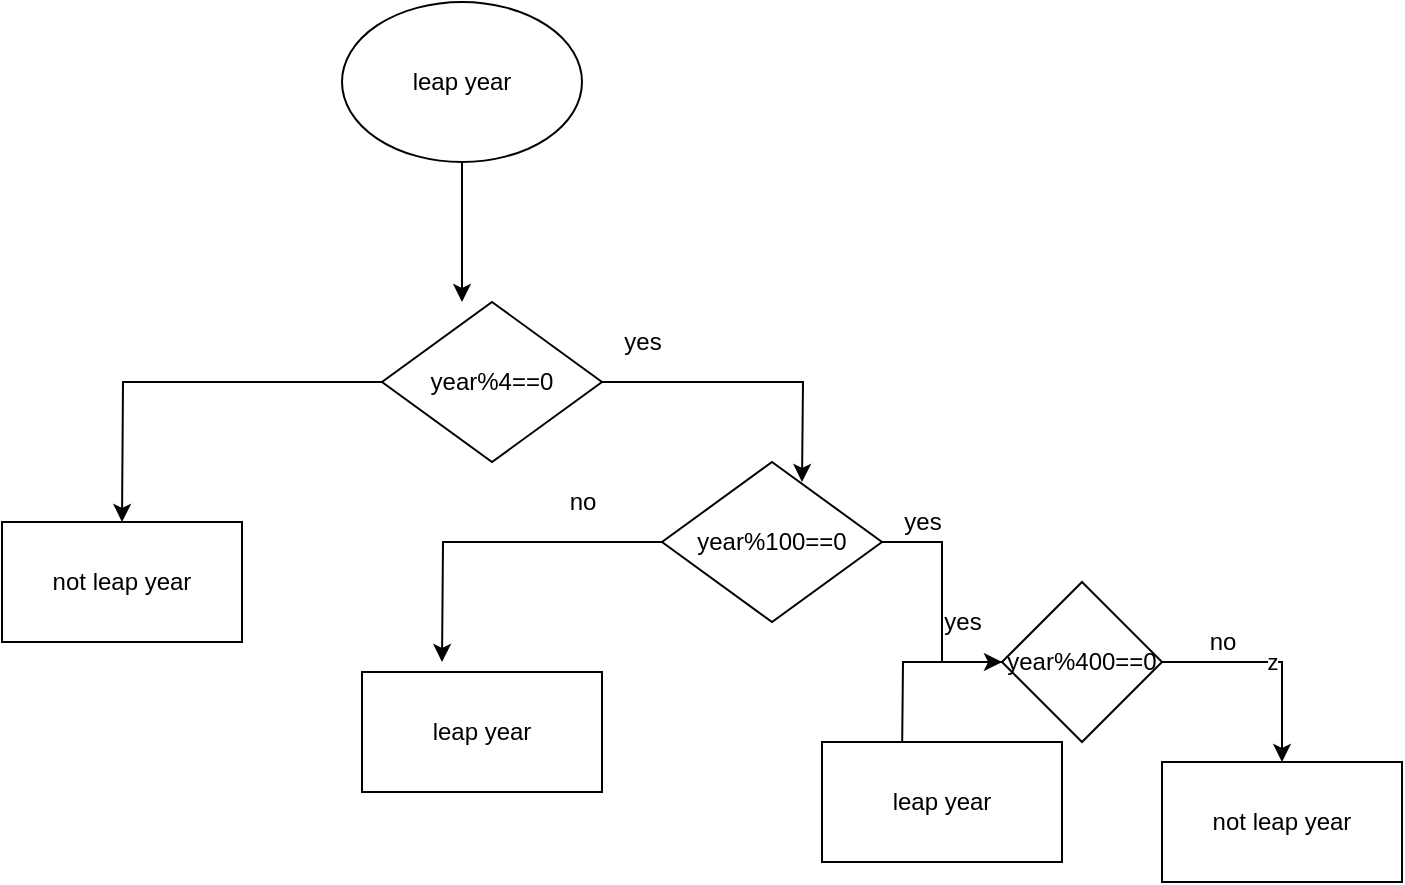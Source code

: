 <mxfile version="14.2.6" type="github"><diagram id="E1YOhbffzYqbi3AAwnXc" name="Page-1"><mxGraphModel dx="782" dy="437" grid="1" gridSize="10" guides="1" tooltips="1" connect="1" arrows="1" fold="1" page="1" pageScale="1" pageWidth="827" pageHeight="1169" math="0" shadow="0"><root><mxCell id="0"/><mxCell id="1" parent="0"/><mxCell id="zZcKJu7MMCyEYS8fbQl1-2" style="edgeStyle=orthogonalEdgeStyle;rounded=0;orthogonalLoop=1;jettySize=auto;html=1;exitX=0.5;exitY=1;exitDx=0;exitDy=0;" parent="1" source="zZcKJu7MMCyEYS8fbQl1-1" edge="1"><mxGeometry relative="1" as="geometry"><mxPoint x="400" y="340" as="targetPoint"/></mxGeometry></mxCell><mxCell id="zZcKJu7MMCyEYS8fbQl1-1" value="leap year" style="ellipse;whiteSpace=wrap;html=1;" parent="1" vertex="1"><mxGeometry x="340" y="190" width="120" height="80" as="geometry"/></mxCell><mxCell id="zZcKJu7MMCyEYS8fbQl1-4" style="edgeStyle=orthogonalEdgeStyle;rounded=0;orthogonalLoop=1;jettySize=auto;html=1;" parent="1" source="zZcKJu7MMCyEYS8fbQl1-3" edge="1"><mxGeometry relative="1" as="geometry"><mxPoint x="570" y="430" as="targetPoint"/></mxGeometry></mxCell><mxCell id="zZcKJu7MMCyEYS8fbQl1-22" style="edgeStyle=orthogonalEdgeStyle;rounded=0;orthogonalLoop=1;jettySize=auto;html=1;exitX=0;exitY=0.5;exitDx=0;exitDy=0;" parent="1" source="zZcKJu7MMCyEYS8fbQl1-3" edge="1"><mxGeometry relative="1" as="geometry"><mxPoint x="230" y="450" as="targetPoint"/></mxGeometry></mxCell><mxCell id="zZcKJu7MMCyEYS8fbQl1-3" value="year%4==0" style="rhombus;whiteSpace=wrap;html=1;" parent="1" vertex="1"><mxGeometry x="360" y="340" width="110" height="80" as="geometry"/></mxCell><mxCell id="zZcKJu7MMCyEYS8fbQl1-5" value="yes" style="text;html=1;align=center;verticalAlign=middle;resizable=0;points=[];autosize=1;" parent="1" vertex="1"><mxGeometry x="475" y="350" width="30" height="20" as="geometry"/></mxCell><mxCell id="zZcKJu7MMCyEYS8fbQl1-10" style="edgeStyle=orthogonalEdgeStyle;rounded=0;orthogonalLoop=1;jettySize=auto;html=1;exitX=1;exitY=0.5;exitDx=0;exitDy=0;" parent="1" source="zZcKJu7MMCyEYS8fbQl1-8" target="zZcKJu7MMCyEYS8fbQl1-12" edge="1"><mxGeometry relative="1" as="geometry"><mxPoint x="710" y="520" as="targetPoint"/></mxGeometry></mxCell><mxCell id="zZcKJu7MMCyEYS8fbQl1-25" style="edgeStyle=orthogonalEdgeStyle;rounded=0;orthogonalLoop=1;jettySize=auto;html=1;exitX=0;exitY=0.5;exitDx=0;exitDy=0;" parent="1" source="zZcKJu7MMCyEYS8fbQl1-8" edge="1"><mxGeometry relative="1" as="geometry"><mxPoint x="390" y="520" as="targetPoint"/></mxGeometry></mxCell><mxCell id="zZcKJu7MMCyEYS8fbQl1-8" value="year%100==0" style="rhombus;whiteSpace=wrap;html=1;" parent="1" vertex="1"><mxGeometry x="500" y="420" width="110" height="80" as="geometry"/></mxCell><mxCell id="zZcKJu7MMCyEYS8fbQl1-11" value="yes&lt;br&gt;" style="text;html=1;align=center;verticalAlign=middle;resizable=0;points=[];autosize=1;" parent="1" vertex="1"><mxGeometry x="615" y="440" width="30" height="20" as="geometry"/></mxCell><mxCell id="zZcKJu7MMCyEYS8fbQl1-15" style="edgeStyle=orthogonalEdgeStyle;rounded=0;orthogonalLoop=1;jettySize=auto;html=1;exitX=0;exitY=0.5;exitDx=0;exitDy=0;" parent="1" source="zZcKJu7MMCyEYS8fbQl1-12" edge="1"><mxGeometry relative="1" as="geometry"><mxPoint x="620" y="570" as="targetPoint"/></mxGeometry></mxCell><mxCell id="zZcKJu7MMCyEYS8fbQl1-18" value="z" style="edgeStyle=orthogonalEdgeStyle;rounded=0;orthogonalLoop=1;jettySize=auto;html=1;exitX=1;exitY=0.5;exitDx=0;exitDy=0;" parent="1" source="zZcKJu7MMCyEYS8fbQl1-12" target="zZcKJu7MMCyEYS8fbQl1-20" edge="1"><mxGeometry relative="1" as="geometry"><mxPoint x="800" y="570" as="targetPoint"/></mxGeometry></mxCell><mxCell id="zZcKJu7MMCyEYS8fbQl1-12" value="year%400==0" style="rhombus;whiteSpace=wrap;html=1;" parent="1" vertex="1"><mxGeometry x="670" y="480" width="80" height="80" as="geometry"/></mxCell><mxCell id="zZcKJu7MMCyEYS8fbQl1-16" value="yes&lt;br&gt;" style="text;html=1;align=center;verticalAlign=middle;resizable=0;points=[];autosize=1;" parent="1" vertex="1"><mxGeometry x="635" y="490" width="30" height="20" as="geometry"/></mxCell><mxCell id="zZcKJu7MMCyEYS8fbQl1-17" value="leap year" style="rounded=0;whiteSpace=wrap;html=1;" parent="1" vertex="1"><mxGeometry x="580" y="560" width="120" height="60" as="geometry"/></mxCell><mxCell id="zZcKJu7MMCyEYS8fbQl1-20" value="not leap year" style="rounded=0;whiteSpace=wrap;html=1;" parent="1" vertex="1"><mxGeometry x="750" y="570" width="120" height="60" as="geometry"/></mxCell><mxCell id="zZcKJu7MMCyEYS8fbQl1-21" value="no" style="text;html=1;align=center;verticalAlign=middle;resizable=0;points=[];autosize=1;" parent="1" vertex="1"><mxGeometry x="765" y="500" width="30" height="20" as="geometry"/></mxCell><mxCell id="zZcKJu7MMCyEYS8fbQl1-24" value="not leap year" style="rounded=0;whiteSpace=wrap;html=1;" parent="1" vertex="1"><mxGeometry x="170" y="450" width="120" height="60" as="geometry"/></mxCell><mxCell id="zZcKJu7MMCyEYS8fbQl1-26" value="no" style="text;html=1;align=center;verticalAlign=middle;resizable=0;points=[];autosize=1;" parent="1" vertex="1"><mxGeometry x="445" y="430" width="30" height="20" as="geometry"/></mxCell><mxCell id="zZcKJu7MMCyEYS8fbQl1-27" value="leap year" style="rounded=0;whiteSpace=wrap;html=1;" parent="1" vertex="1"><mxGeometry x="350" y="525" width="120" height="60" as="geometry"/></mxCell></root></mxGraphModel></diagram></mxfile>